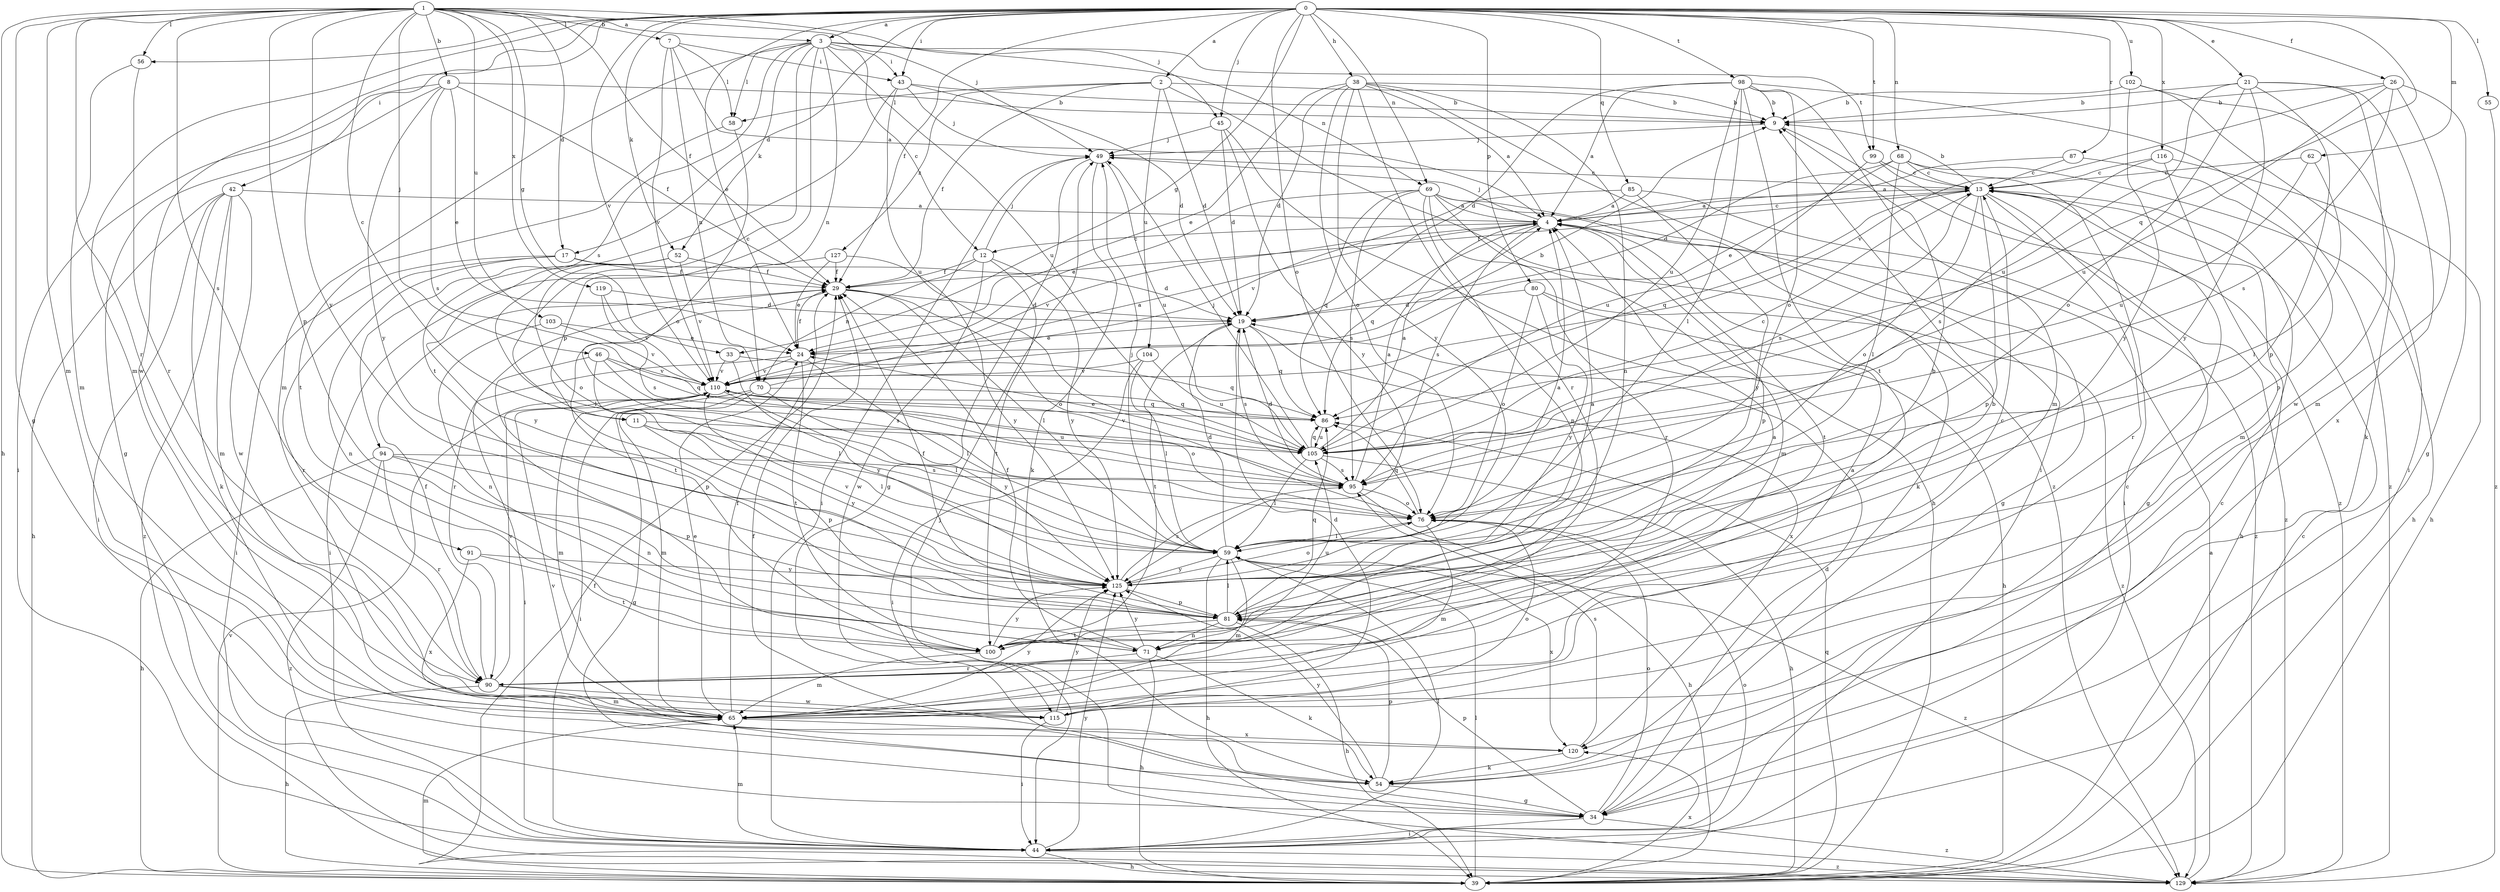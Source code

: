 strict digraph  {
0;
1;
2;
3;
4;
7;
8;
9;
11;
12;
13;
17;
19;
21;
24;
26;
29;
33;
34;
38;
39;
42;
43;
44;
45;
46;
49;
52;
54;
55;
56;
58;
59;
62;
65;
68;
69;
70;
71;
76;
80;
81;
85;
86;
87;
90;
91;
94;
95;
98;
99;
100;
102;
103;
104;
105;
110;
115;
116;
119;
120;
125;
127;
129;
0 -> 2  [label=a];
0 -> 3  [label=a];
0 -> 17  [label=d];
0 -> 21  [label=e];
0 -> 24  [label=e];
0 -> 26  [label=f];
0 -> 29  [label=f];
0 -> 33  [label=g];
0 -> 38  [label=h];
0 -> 42  [label=i];
0 -> 43  [label=i];
0 -> 45  [label=j];
0 -> 52  [label=k];
0 -> 55  [label=l];
0 -> 56  [label=l];
0 -> 62  [label=m];
0 -> 65  [label=m];
0 -> 68  [label=n];
0 -> 69  [label=n];
0 -> 76  [label=o];
0 -> 80  [label=p];
0 -> 85  [label=q];
0 -> 86  [label=q];
0 -> 87  [label=r];
0 -> 98  [label=t];
0 -> 99  [label=t];
0 -> 102  [label=u];
0 -> 110  [label=v];
0 -> 115  [label=w];
0 -> 116  [label=x];
1 -> 3  [label=a];
1 -> 7  [label=b];
1 -> 8  [label=b];
1 -> 11  [label=c];
1 -> 17  [label=d];
1 -> 29  [label=f];
1 -> 33  [label=g];
1 -> 34  [label=g];
1 -> 39  [label=h];
1 -> 45  [label=j];
1 -> 46  [label=j];
1 -> 49  [label=j];
1 -> 56  [label=l];
1 -> 65  [label=m];
1 -> 81  [label=p];
1 -> 90  [label=r];
1 -> 91  [label=s];
1 -> 103  [label=u];
1 -> 119  [label=x];
1 -> 125  [label=y];
2 -> 9  [label=b];
2 -> 19  [label=d];
2 -> 29  [label=f];
2 -> 58  [label=l];
2 -> 104  [label=u];
2 -> 127  [label=z];
2 -> 129  [label=z];
3 -> 11  [label=c];
3 -> 12  [label=c];
3 -> 43  [label=i];
3 -> 52  [label=k];
3 -> 58  [label=l];
3 -> 65  [label=m];
3 -> 69  [label=n];
3 -> 70  [label=n];
3 -> 81  [label=p];
3 -> 94  [label=s];
3 -> 99  [label=t];
3 -> 105  [label=u];
4 -> 12  [label=c];
4 -> 13  [label=c];
4 -> 49  [label=j];
4 -> 81  [label=p];
4 -> 86  [label=q];
4 -> 95  [label=s];
4 -> 100  [label=t];
4 -> 110  [label=v];
7 -> 4  [label=a];
7 -> 43  [label=i];
7 -> 58  [label=l];
7 -> 70  [label=n];
7 -> 110  [label=v];
8 -> 9  [label=b];
8 -> 24  [label=e];
8 -> 29  [label=f];
8 -> 34  [label=g];
8 -> 44  [label=i];
8 -> 95  [label=s];
8 -> 125  [label=y];
9 -> 49  [label=j];
9 -> 129  [label=z];
11 -> 59  [label=l];
11 -> 81  [label=p];
11 -> 105  [label=u];
11 -> 125  [label=y];
12 -> 29  [label=f];
12 -> 49  [label=j];
12 -> 70  [label=n];
12 -> 100  [label=t];
12 -> 115  [label=w];
12 -> 125  [label=y];
13 -> 4  [label=a];
13 -> 9  [label=b];
13 -> 29  [label=f];
13 -> 34  [label=g];
13 -> 39  [label=h];
13 -> 76  [label=o];
13 -> 81  [label=p];
13 -> 86  [label=q];
13 -> 90  [label=r];
13 -> 95  [label=s];
17 -> 19  [label=d];
17 -> 29  [label=f];
17 -> 44  [label=i];
17 -> 71  [label=n];
17 -> 90  [label=r];
19 -> 24  [label=e];
19 -> 86  [label=q];
19 -> 95  [label=s];
19 -> 100  [label=t];
19 -> 120  [label=x];
21 -> 9  [label=b];
21 -> 76  [label=o];
21 -> 81  [label=p];
21 -> 105  [label=u];
21 -> 115  [label=w];
21 -> 120  [label=x];
21 -> 125  [label=y];
24 -> 29  [label=f];
24 -> 44  [label=i];
24 -> 59  [label=l];
24 -> 100  [label=t];
24 -> 110  [label=v];
26 -> 9  [label=b];
26 -> 34  [label=g];
26 -> 65  [label=m];
26 -> 95  [label=s];
26 -> 105  [label=u];
26 -> 110  [label=v];
29 -> 19  [label=d];
29 -> 59  [label=l];
29 -> 76  [label=o];
29 -> 90  [label=r];
29 -> 100  [label=t];
33 -> 86  [label=q];
33 -> 110  [label=v];
33 -> 125  [label=y];
34 -> 13  [label=c];
34 -> 19  [label=d];
34 -> 44  [label=i];
34 -> 76  [label=o];
34 -> 81  [label=p];
34 -> 129  [label=z];
38 -> 4  [label=a];
38 -> 9  [label=b];
38 -> 19  [label=d];
38 -> 24  [label=e];
38 -> 44  [label=i];
38 -> 71  [label=n];
38 -> 76  [label=o];
38 -> 90  [label=r];
38 -> 125  [label=y];
39 -> 13  [label=c];
39 -> 59  [label=l];
39 -> 65  [label=m];
39 -> 86  [label=q];
39 -> 110  [label=v];
39 -> 120  [label=x];
42 -> 4  [label=a];
42 -> 39  [label=h];
42 -> 44  [label=i];
42 -> 54  [label=k];
42 -> 65  [label=m];
42 -> 115  [label=w];
42 -> 129  [label=z];
43 -> 9  [label=b];
43 -> 19  [label=d];
43 -> 49  [label=j];
43 -> 100  [label=t];
43 -> 105  [label=u];
44 -> 39  [label=h];
44 -> 59  [label=l];
44 -> 65  [label=m];
44 -> 76  [label=o];
44 -> 125  [label=y];
44 -> 129  [label=z];
45 -> 19  [label=d];
45 -> 39  [label=h];
45 -> 49  [label=j];
45 -> 125  [label=y];
46 -> 59  [label=l];
46 -> 81  [label=p];
46 -> 86  [label=q];
46 -> 95  [label=s];
46 -> 110  [label=v];
49 -> 13  [label=c];
49 -> 34  [label=g];
49 -> 44  [label=i];
49 -> 54  [label=k];
49 -> 105  [label=u];
52 -> 29  [label=f];
52 -> 59  [label=l];
52 -> 76  [label=o];
52 -> 110  [label=v];
52 -> 125  [label=y];
54 -> 13  [label=c];
54 -> 29  [label=f];
54 -> 34  [label=g];
54 -> 81  [label=p];
54 -> 110  [label=v];
54 -> 125  [label=y];
55 -> 129  [label=z];
56 -> 65  [label=m];
56 -> 90  [label=r];
58 -> 76  [label=o];
58 -> 100  [label=t];
59 -> 4  [label=a];
59 -> 19  [label=d];
59 -> 39  [label=h];
59 -> 49  [label=j];
59 -> 65  [label=m];
59 -> 120  [label=x];
59 -> 125  [label=y];
59 -> 129  [label=z];
62 -> 13  [label=c];
62 -> 59  [label=l];
62 -> 105  [label=u];
65 -> 4  [label=a];
65 -> 24  [label=e];
65 -> 29  [label=f];
65 -> 120  [label=x];
65 -> 125  [label=y];
68 -> 13  [label=c];
68 -> 19  [label=d];
68 -> 24  [label=e];
68 -> 39  [label=h];
68 -> 44  [label=i];
68 -> 59  [label=l];
69 -> 4  [label=a];
69 -> 24  [label=e];
69 -> 34  [label=g];
69 -> 54  [label=k];
69 -> 65  [label=m];
69 -> 71  [label=n];
69 -> 86  [label=q];
69 -> 90  [label=r];
69 -> 95  [label=s];
70 -> 4  [label=a];
70 -> 34  [label=g];
70 -> 44  [label=i];
70 -> 65  [label=m];
70 -> 86  [label=q];
70 -> 125  [label=y];
71 -> 29  [label=f];
71 -> 39  [label=h];
71 -> 54  [label=k];
71 -> 90  [label=r];
71 -> 105  [label=u];
71 -> 125  [label=y];
76 -> 59  [label=l];
76 -> 65  [label=m];
76 -> 86  [label=q];
80 -> 19  [label=d];
80 -> 39  [label=h];
80 -> 76  [label=o];
80 -> 125  [label=y];
80 -> 129  [label=z];
81 -> 9  [label=b];
81 -> 29  [label=f];
81 -> 39  [label=h];
81 -> 59  [label=l];
81 -> 71  [label=n];
81 -> 86  [label=q];
81 -> 100  [label=t];
85 -> 4  [label=a];
85 -> 110  [label=v];
85 -> 125  [label=y];
85 -> 129  [label=z];
86 -> 105  [label=u];
87 -> 4  [label=a];
87 -> 13  [label=c];
87 -> 81  [label=p];
90 -> 9  [label=b];
90 -> 29  [label=f];
90 -> 39  [label=h];
90 -> 65  [label=m];
90 -> 110  [label=v];
90 -> 115  [label=w];
91 -> 100  [label=t];
91 -> 120  [label=x];
91 -> 125  [label=y];
94 -> 39  [label=h];
94 -> 71  [label=n];
94 -> 81  [label=p];
94 -> 90  [label=r];
94 -> 95  [label=s];
94 -> 129  [label=z];
95 -> 4  [label=a];
95 -> 19  [label=d];
95 -> 39  [label=h];
95 -> 76  [label=o];
98 -> 4  [label=a];
98 -> 9  [label=b];
98 -> 19  [label=d];
98 -> 59  [label=l];
98 -> 65  [label=m];
98 -> 76  [label=o];
98 -> 100  [label=t];
98 -> 105  [label=u];
98 -> 129  [label=z];
99 -> 13  [label=c];
99 -> 105  [label=u];
99 -> 129  [label=z];
100 -> 4  [label=a];
100 -> 13  [label=c];
100 -> 65  [label=m];
100 -> 125  [label=y];
102 -> 9  [label=b];
102 -> 44  [label=i];
102 -> 54  [label=k];
102 -> 125  [label=y];
103 -> 24  [label=e];
103 -> 71  [label=n];
103 -> 110  [label=v];
104 -> 44  [label=i];
104 -> 59  [label=l];
104 -> 105  [label=u];
104 -> 110  [label=v];
105 -> 4  [label=a];
105 -> 13  [label=c];
105 -> 24  [label=e];
105 -> 39  [label=h];
105 -> 49  [label=j];
105 -> 59  [label=l];
105 -> 86  [label=q];
105 -> 95  [label=s];
105 -> 110  [label=v];
110 -> 9  [label=b];
110 -> 59  [label=l];
110 -> 65  [label=m];
110 -> 76  [label=o];
110 -> 86  [label=q];
115 -> 19  [label=d];
115 -> 44  [label=i];
115 -> 76  [label=o];
115 -> 125  [label=y];
116 -> 13  [label=c];
116 -> 39  [label=h];
116 -> 65  [label=m];
116 -> 95  [label=s];
119 -> 19  [label=d];
119 -> 95  [label=s];
119 -> 110  [label=v];
120 -> 54  [label=k];
120 -> 95  [label=s];
125 -> 4  [label=a];
125 -> 76  [label=o];
125 -> 81  [label=p];
125 -> 95  [label=s];
125 -> 110  [label=v];
127 -> 24  [label=e];
127 -> 29  [label=f];
127 -> 44  [label=i];
127 -> 125  [label=y];
129 -> 4  [label=a];
129 -> 29  [label=f];
129 -> 49  [label=j];
}
